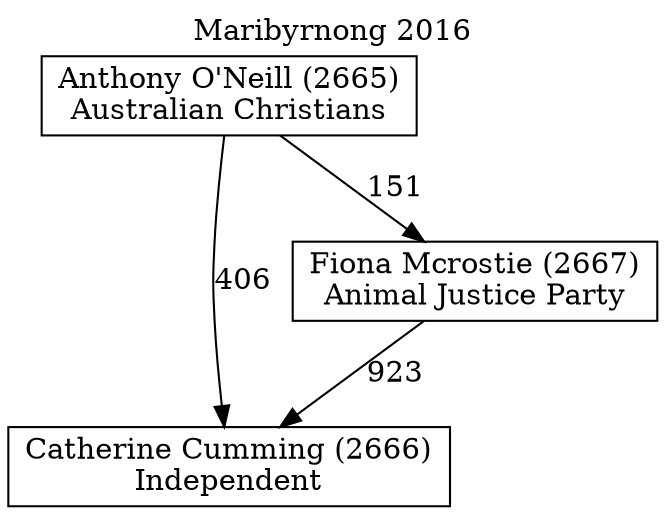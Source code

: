 // House preference flow
digraph "Catherine Cumming (2666)_Maribyrnong_2016" {
	graph [label="Maribyrnong 2016" labelloc=t mclimit=10]
	node [shape=box]
	"Catherine Cumming (2666)" [label="Catherine Cumming (2666)
Independent"]
	"Anthony O'Neill (2665)" [label="Anthony O'Neill (2665)
Australian Christians"]
	"Fiona Mcrostie (2667)" [label="Fiona Mcrostie (2667)
Animal Justice Party"]
	"Anthony O'Neill (2665)" -> "Fiona Mcrostie (2667)" [label=151]
	"Fiona Mcrostie (2667)" -> "Catherine Cumming (2666)" [label=923]
	"Anthony O'Neill (2665)" -> "Catherine Cumming (2666)" [label=406]
}
